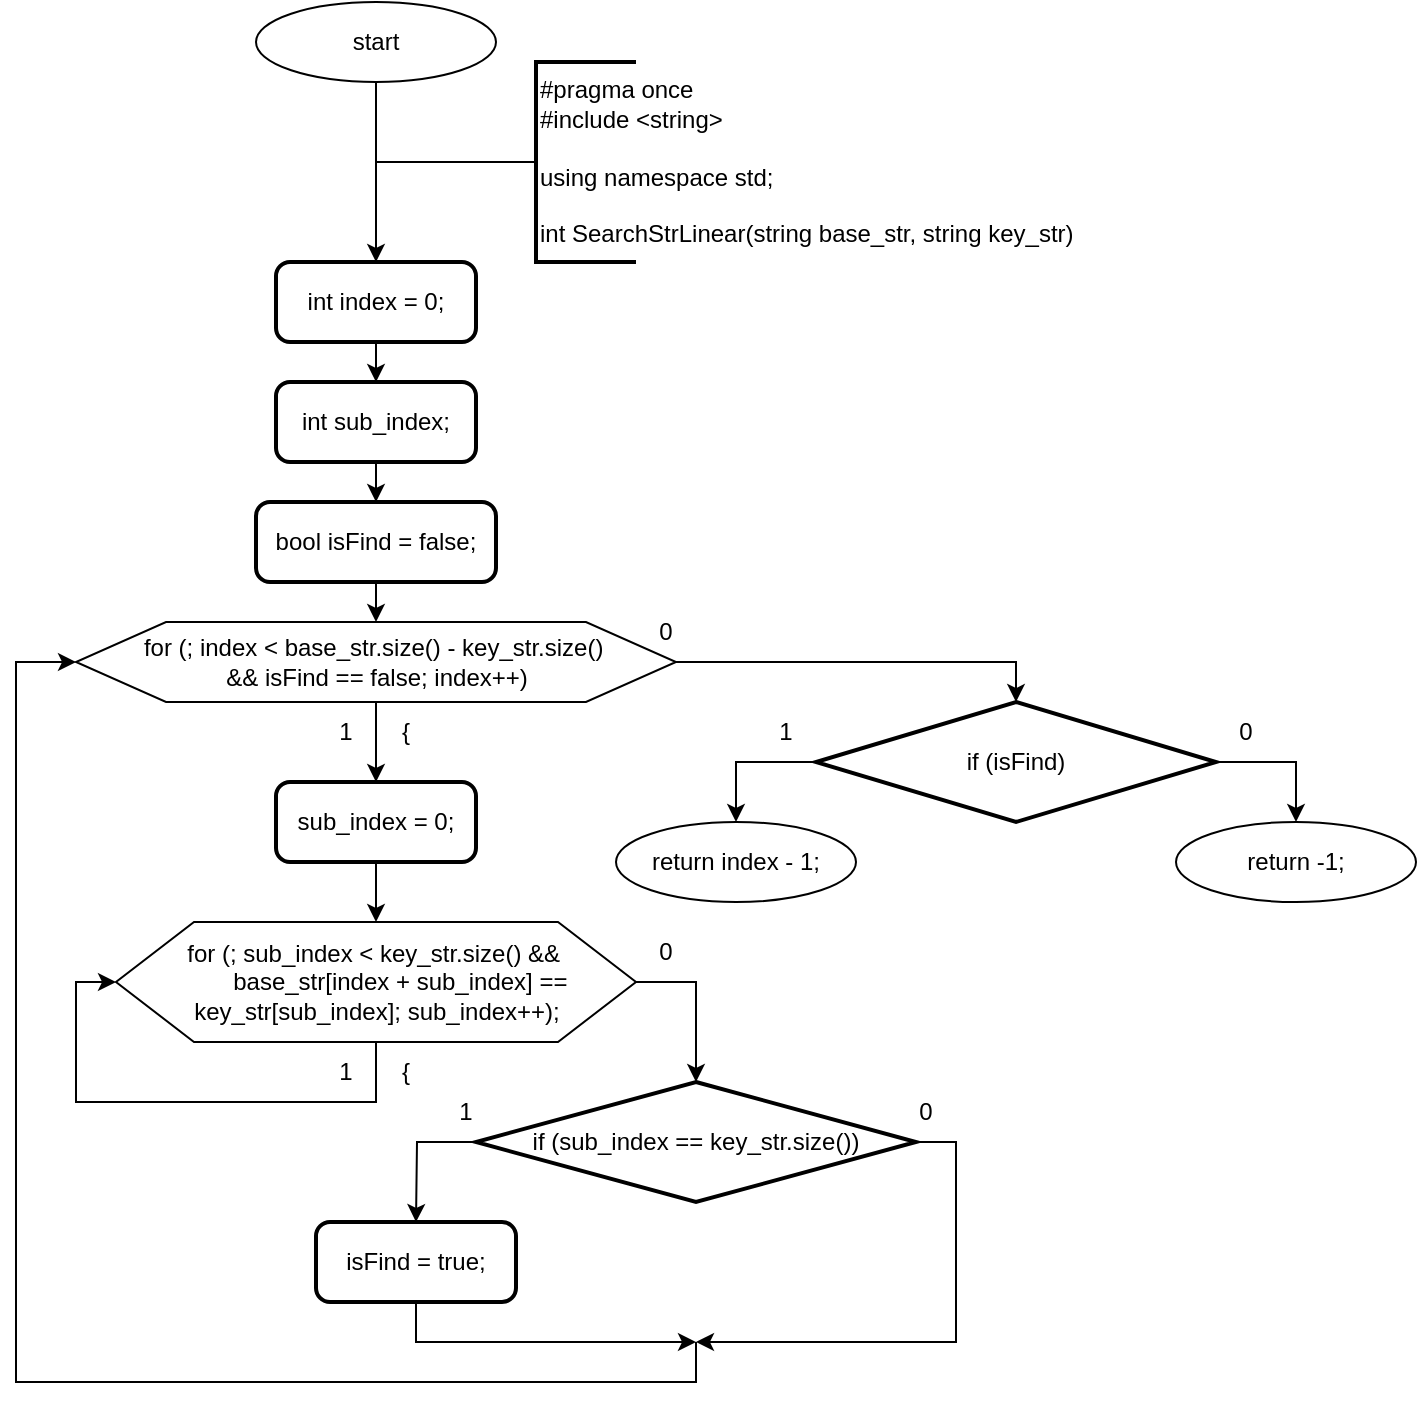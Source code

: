 <mxfile version="24.2.5" type="device">
  <diagram name="Страница — 1" id="CsGoHD_-_XRuskTxtpau">
    <mxGraphModel dx="712" dy="835" grid="1" gridSize="10" guides="1" tooltips="1" connect="1" arrows="1" fold="1" page="1" pageScale="1" pageWidth="827" pageHeight="1169" math="0" shadow="0">
      <root>
        <mxCell id="0" />
        <mxCell id="1" parent="0" />
        <mxCell id="EmalmwLNYDjL_cpvkeCh-1" value="start" style="ellipse;whiteSpace=wrap;html=1;" vertex="1" parent="1">
          <mxGeometry x="260" y="350" width="120" height="40" as="geometry" />
        </mxCell>
        <mxCell id="EmalmwLNYDjL_cpvkeCh-2" value="" style="endArrow=classic;html=1;rounded=0;labelBackgroundColor=default;strokeColor=default;align=center;verticalAlign=middle;fontFamily=Helvetica;fontSize=11;fontColor=default;shape=connector;edgeStyle=orthogonalEdgeStyle;exitX=0.5;exitY=1;exitDx=0;exitDy=0;" edge="1" source="EmalmwLNYDjL_cpvkeCh-1" parent="1">
          <mxGeometry width="50" height="50" relative="1" as="geometry">
            <mxPoint x="370.29" y="480" as="sourcePoint" />
            <mxPoint x="320" y="480" as="targetPoint" />
          </mxGeometry>
        </mxCell>
        <mxCell id="EmalmwLNYDjL_cpvkeCh-3" style="edgeStyle=orthogonalEdgeStyle;rounded=0;orthogonalLoop=1;jettySize=auto;html=1;exitX=0;exitY=0.5;exitDx=0;exitDy=0;exitPerimeter=0;endArrow=none;endFill=0;strokeWidth=1;" edge="1" source="EmalmwLNYDjL_cpvkeCh-4" parent="1">
          <mxGeometry relative="1" as="geometry">
            <mxPoint x="320" y="430" as="targetPoint" />
            <mxPoint x="380" y="440" as="sourcePoint" />
            <Array as="points">
              <mxPoint x="389" y="430" />
            </Array>
          </mxGeometry>
        </mxCell>
        <mxCell id="EmalmwLNYDjL_cpvkeCh-4" value="&lt;div&gt;#pragma once&lt;/div&gt;&lt;div&gt;#include &amp;lt;string&amp;gt;&lt;/div&gt;&lt;div&gt;&lt;br&gt;&lt;/div&gt;&lt;div&gt;using namespace std;&lt;/div&gt;&lt;div&gt;&lt;br&gt;&lt;/div&gt;&lt;div&gt;int SearchStrLinear(string base_str, string key_str)&lt;/div&gt;" style="strokeWidth=2;html=1;shape=mxgraph.flowchart.annotation_1;align=left;pointerEvents=1;" vertex="1" parent="1">
          <mxGeometry x="400" y="380" width="50" height="100" as="geometry" />
        </mxCell>
        <mxCell id="EmalmwLNYDjL_cpvkeCh-6" style="edgeStyle=orthogonalEdgeStyle;rounded=0;orthogonalLoop=1;jettySize=auto;html=1;exitX=0.5;exitY=1;exitDx=0;exitDy=0;" edge="1" parent="1" source="EmalmwLNYDjL_cpvkeCh-5" target="EmalmwLNYDjL_cpvkeCh-7">
          <mxGeometry relative="1" as="geometry">
            <mxPoint x="320" y="560" as="targetPoint" />
          </mxGeometry>
        </mxCell>
        <mxCell id="EmalmwLNYDjL_cpvkeCh-5" value="int index = 0;" style="rounded=1;whiteSpace=wrap;html=1;absoluteArcSize=1;arcSize=14;strokeWidth=2;" vertex="1" parent="1">
          <mxGeometry x="270" y="480" width="100" height="40" as="geometry" />
        </mxCell>
        <mxCell id="EmalmwLNYDjL_cpvkeCh-8" style="edgeStyle=orthogonalEdgeStyle;rounded=0;orthogonalLoop=1;jettySize=auto;html=1;exitX=0.5;exitY=1;exitDx=0;exitDy=0;" edge="1" parent="1" source="EmalmwLNYDjL_cpvkeCh-7" target="EmalmwLNYDjL_cpvkeCh-9">
          <mxGeometry relative="1" as="geometry">
            <mxPoint x="320" y="620" as="targetPoint" />
          </mxGeometry>
        </mxCell>
        <mxCell id="EmalmwLNYDjL_cpvkeCh-7" value="int sub_index;" style="rounded=1;whiteSpace=wrap;html=1;absoluteArcSize=1;arcSize=14;strokeWidth=2;" vertex="1" parent="1">
          <mxGeometry x="270" y="540" width="100" height="40" as="geometry" />
        </mxCell>
        <mxCell id="EmalmwLNYDjL_cpvkeCh-13" style="edgeStyle=orthogonalEdgeStyle;rounded=0;orthogonalLoop=1;jettySize=auto;html=1;exitX=0.5;exitY=1;exitDx=0;exitDy=0;" edge="1" parent="1" source="EmalmwLNYDjL_cpvkeCh-9">
          <mxGeometry relative="1" as="geometry">
            <mxPoint x="320" y="660" as="targetPoint" />
          </mxGeometry>
        </mxCell>
        <mxCell id="EmalmwLNYDjL_cpvkeCh-9" value="bool isFind = false;" style="rounded=1;whiteSpace=wrap;html=1;absoluteArcSize=1;arcSize=14;strokeWidth=2;" vertex="1" parent="1">
          <mxGeometry x="260" y="600" width="120" height="40" as="geometry" />
        </mxCell>
        <mxCell id="EmalmwLNYDjL_cpvkeCh-14" style="edgeStyle=orthogonalEdgeStyle;rounded=0;orthogonalLoop=1;jettySize=auto;html=1;exitX=0.5;exitY=1;exitDx=0;exitDy=0;" edge="1" source="EmalmwLNYDjL_cpvkeCh-16" parent="1">
          <mxGeometry relative="1" as="geometry">
            <mxPoint x="320" y="740" as="targetPoint" />
          </mxGeometry>
        </mxCell>
        <mxCell id="EmalmwLNYDjL_cpvkeCh-15" style="edgeStyle=orthogonalEdgeStyle;rounded=0;orthogonalLoop=1;jettySize=auto;html=1;exitX=1;exitY=0.5;exitDx=0;exitDy=0;entryX=0.5;entryY=0;entryDx=0;entryDy=0;entryPerimeter=0;" edge="1" source="EmalmwLNYDjL_cpvkeCh-16" parent="1" target="EmalmwLNYDjL_cpvkeCh-40">
          <mxGeometry relative="1" as="geometry">
            <mxPoint x="480" y="750" as="targetPoint" />
            <Array as="points">
              <mxPoint x="640" y="680" />
            </Array>
          </mxGeometry>
        </mxCell>
        <mxCell id="EmalmwLNYDjL_cpvkeCh-16" value="for (; index &amp;lt; base_str.size() - key_str.size()&amp;nbsp;&lt;div&gt;&amp;amp;&amp;amp; isFind == false; index++)&lt;/div&gt;" style="verticalLabelPosition=middle;verticalAlign=middle;html=1;shape=hexagon;perimeter=hexagonPerimeter2;arcSize=6;size=0.15;labelPosition=center;align=center;" vertex="1" parent="1">
          <mxGeometry x="170" y="660" width="300" height="40" as="geometry" />
        </mxCell>
        <mxCell id="EmalmwLNYDjL_cpvkeCh-17" value="1" style="text;html=1;strokeColor=none;fillColor=none;align=center;verticalAlign=middle;whiteSpace=wrap;rounded=0;" vertex="1" parent="1">
          <mxGeometry x="290" y="700" width="30" height="30" as="geometry" />
        </mxCell>
        <mxCell id="EmalmwLNYDjL_cpvkeCh-18" value="{" style="text;html=1;strokeColor=none;fillColor=none;align=center;verticalAlign=middle;whiteSpace=wrap;rounded=0;" vertex="1" parent="1">
          <mxGeometry x="320" y="700" width="30" height="30" as="geometry" />
        </mxCell>
        <mxCell id="EmalmwLNYDjL_cpvkeCh-19" value="0" style="text;html=1;strokeColor=none;fillColor=none;align=center;verticalAlign=middle;whiteSpace=wrap;rounded=0;" vertex="1" parent="1">
          <mxGeometry x="450" y="650" width="30" height="30" as="geometry" />
        </mxCell>
        <mxCell id="EmalmwLNYDjL_cpvkeCh-29" style="edgeStyle=orthogonalEdgeStyle;rounded=0;orthogonalLoop=1;jettySize=auto;html=1;exitX=0.5;exitY=1;exitDx=0;exitDy=0;entryX=0.5;entryY=0;entryDx=0;entryDy=0;" edge="1" parent="1" source="EmalmwLNYDjL_cpvkeCh-22" target="EmalmwLNYDjL_cpvkeCh-25">
          <mxGeometry relative="1" as="geometry" />
        </mxCell>
        <mxCell id="EmalmwLNYDjL_cpvkeCh-22" value="sub_index = 0;" style="rounded=1;whiteSpace=wrap;html=1;absoluteArcSize=1;arcSize=14;strokeWidth=2;" vertex="1" parent="1">
          <mxGeometry x="270" y="740" width="100" height="40" as="geometry" />
        </mxCell>
        <mxCell id="EmalmwLNYDjL_cpvkeCh-23" style="edgeStyle=orthogonalEdgeStyle;rounded=0;orthogonalLoop=1;jettySize=auto;html=1;exitX=0.5;exitY=1;exitDx=0;exitDy=0;entryX=0;entryY=0.5;entryDx=0;entryDy=0;" edge="1" source="EmalmwLNYDjL_cpvkeCh-25" parent="1" target="EmalmwLNYDjL_cpvkeCh-25">
          <mxGeometry relative="1" as="geometry">
            <mxPoint x="320" y="910" as="targetPoint" />
            <Array as="points">
              <mxPoint x="320" y="900" />
              <mxPoint x="170" y="900" />
              <mxPoint x="170" y="840" />
            </Array>
          </mxGeometry>
        </mxCell>
        <mxCell id="EmalmwLNYDjL_cpvkeCh-24" style="edgeStyle=orthogonalEdgeStyle;rounded=0;orthogonalLoop=1;jettySize=auto;html=1;exitX=1;exitY=0.5;exitDx=0;exitDy=0;" edge="1" source="EmalmwLNYDjL_cpvkeCh-25" parent="1">
          <mxGeometry relative="1" as="geometry">
            <mxPoint x="480" y="890" as="targetPoint" />
            <Array as="points">
              <mxPoint x="480" y="840" />
              <mxPoint x="480" y="880" />
            </Array>
          </mxGeometry>
        </mxCell>
        <mxCell id="EmalmwLNYDjL_cpvkeCh-25" value="&lt;div&gt;for (; sub_index &amp;lt; key_str.size() &amp;amp;&amp;amp;&amp;nbsp;&lt;/div&gt;&lt;div&gt;&lt;span style=&quot;white-space-collapse: collapse;&quot;&gt;&lt;span style=&quot;white-space-collapse: preserve;&quot;&gt;&#x9;&lt;/span&gt;base_str[index + sub_index] ==&amp;nbsp;&lt;/span&gt;&lt;/div&gt;&lt;div&gt;&lt;span style=&quot;white-space-collapse: collapse;&quot;&gt;key_str[sub_index]; sub_index++);&lt;/span&gt;&lt;/div&gt;" style="verticalLabelPosition=middle;verticalAlign=middle;html=1;shape=hexagon;perimeter=hexagonPerimeter2;arcSize=6;size=0.15;labelPosition=center;align=center;" vertex="1" parent="1">
          <mxGeometry x="190" y="810" width="260" height="60" as="geometry" />
        </mxCell>
        <mxCell id="EmalmwLNYDjL_cpvkeCh-26" value="1" style="text;html=1;strokeColor=none;fillColor=none;align=center;verticalAlign=middle;whiteSpace=wrap;rounded=0;" vertex="1" parent="1">
          <mxGeometry x="290" y="870" width="30" height="30" as="geometry" />
        </mxCell>
        <mxCell id="EmalmwLNYDjL_cpvkeCh-27" value="{" style="text;html=1;strokeColor=none;fillColor=none;align=center;verticalAlign=middle;whiteSpace=wrap;rounded=0;" vertex="1" parent="1">
          <mxGeometry x="320" y="870" width="30" height="30" as="geometry" />
        </mxCell>
        <mxCell id="EmalmwLNYDjL_cpvkeCh-28" value="0" style="text;html=1;strokeColor=none;fillColor=none;align=center;verticalAlign=middle;whiteSpace=wrap;rounded=0;" vertex="1" parent="1">
          <mxGeometry x="450" y="810" width="30" height="30" as="geometry" />
        </mxCell>
        <mxCell id="EmalmwLNYDjL_cpvkeCh-30" style="edgeStyle=orthogonalEdgeStyle;rounded=0;orthogonalLoop=1;jettySize=auto;html=1;exitX=0;exitY=0.5;exitDx=0;exitDy=0;exitPerimeter=0;" edge="1" source="EmalmwLNYDjL_cpvkeCh-32" parent="1">
          <mxGeometry relative="1" as="geometry">
            <mxPoint x="340" y="960" as="targetPoint" />
          </mxGeometry>
        </mxCell>
        <mxCell id="EmalmwLNYDjL_cpvkeCh-31" style="edgeStyle=orthogonalEdgeStyle;rounded=0;orthogonalLoop=1;jettySize=auto;html=1;exitX=1;exitY=0.5;exitDx=0;exitDy=0;exitPerimeter=0;" edge="1" source="EmalmwLNYDjL_cpvkeCh-32" parent="1">
          <mxGeometry relative="1" as="geometry">
            <mxPoint x="480" y="1020" as="targetPoint" />
            <Array as="points">
              <mxPoint x="610" y="920" />
              <mxPoint x="610" y="1020" />
            </Array>
          </mxGeometry>
        </mxCell>
        <mxCell id="EmalmwLNYDjL_cpvkeCh-32" value="if (sub_index == key_str.size())" style="strokeWidth=2;html=1;shape=mxgraph.flowchart.decision;whiteSpace=wrap;" vertex="1" parent="1">
          <mxGeometry x="370" y="890" width="220" height="60" as="geometry" />
        </mxCell>
        <mxCell id="EmalmwLNYDjL_cpvkeCh-33" value="1" style="text;html=1;strokeColor=none;fillColor=none;align=center;verticalAlign=middle;whiteSpace=wrap;rounded=0;" vertex="1" parent="1">
          <mxGeometry x="350" y="890" width="30" height="30" as="geometry" />
        </mxCell>
        <mxCell id="EmalmwLNYDjL_cpvkeCh-34" value="0" style="text;html=1;strokeColor=none;fillColor=none;align=center;verticalAlign=middle;whiteSpace=wrap;rounded=0;" vertex="1" parent="1">
          <mxGeometry x="580" y="890" width="30" height="30" as="geometry" />
        </mxCell>
        <mxCell id="EmalmwLNYDjL_cpvkeCh-36" style="edgeStyle=orthogonalEdgeStyle;rounded=0;orthogonalLoop=1;jettySize=auto;html=1;exitX=0.5;exitY=1;exitDx=0;exitDy=0;" edge="1" parent="1" source="EmalmwLNYDjL_cpvkeCh-35">
          <mxGeometry relative="1" as="geometry">
            <mxPoint x="480" y="1020" as="targetPoint" />
            <Array as="points">
              <mxPoint x="340" y="1020" />
            </Array>
          </mxGeometry>
        </mxCell>
        <mxCell id="EmalmwLNYDjL_cpvkeCh-35" value="isFind = true;" style="rounded=1;whiteSpace=wrap;html=1;absoluteArcSize=1;arcSize=14;strokeWidth=2;" vertex="1" parent="1">
          <mxGeometry x="290" y="960" width="100" height="40" as="geometry" />
        </mxCell>
        <mxCell id="EmalmwLNYDjL_cpvkeCh-37" value="" style="endArrow=classic;html=1;rounded=0;entryX=0;entryY=0.5;entryDx=0;entryDy=0;" edge="1" parent="1" target="EmalmwLNYDjL_cpvkeCh-16">
          <mxGeometry width="50" height="50" relative="1" as="geometry">
            <mxPoint x="480" y="1020" as="sourcePoint" />
            <mxPoint x="310.59" y="1010" as="targetPoint" />
            <Array as="points">
              <mxPoint x="480" y="1040" />
              <mxPoint x="140" y="1040" />
              <mxPoint x="140" y="680" />
            </Array>
          </mxGeometry>
        </mxCell>
        <mxCell id="EmalmwLNYDjL_cpvkeCh-38" style="edgeStyle=orthogonalEdgeStyle;rounded=0;orthogonalLoop=1;jettySize=auto;html=1;exitX=0;exitY=0.5;exitDx=0;exitDy=0;exitPerimeter=0;entryX=0.5;entryY=0;entryDx=0;entryDy=0;" edge="1" parent="1" source="EmalmwLNYDjL_cpvkeCh-40" target="EmalmwLNYDjL_cpvkeCh-43">
          <mxGeometry relative="1" as="geometry">
            <mxPoint x="500" y="770" as="targetPoint" />
          </mxGeometry>
        </mxCell>
        <mxCell id="EmalmwLNYDjL_cpvkeCh-39" style="edgeStyle=orthogonalEdgeStyle;rounded=0;orthogonalLoop=1;jettySize=auto;html=1;exitX=1;exitY=0.5;exitDx=0;exitDy=0;exitPerimeter=0;entryX=0.5;entryY=0;entryDx=0;entryDy=0;" edge="1" parent="1" source="EmalmwLNYDjL_cpvkeCh-40" target="EmalmwLNYDjL_cpvkeCh-44">
          <mxGeometry relative="1" as="geometry">
            <mxPoint x="780" y="770" as="targetPoint" />
          </mxGeometry>
        </mxCell>
        <mxCell id="EmalmwLNYDjL_cpvkeCh-40" value="if (isFind)" style="strokeWidth=2;html=1;shape=mxgraph.flowchart.decision;whiteSpace=wrap;" vertex="1" parent="1">
          <mxGeometry x="540" y="700" width="200" height="60" as="geometry" />
        </mxCell>
        <mxCell id="EmalmwLNYDjL_cpvkeCh-41" value="1" style="text;html=1;strokeColor=none;fillColor=none;align=center;verticalAlign=middle;whiteSpace=wrap;rounded=0;" vertex="1" parent="1">
          <mxGeometry x="510" y="700" width="30" height="30" as="geometry" />
        </mxCell>
        <mxCell id="EmalmwLNYDjL_cpvkeCh-42" value="0" style="text;html=1;strokeColor=none;fillColor=none;align=center;verticalAlign=middle;whiteSpace=wrap;rounded=0;" vertex="1" parent="1">
          <mxGeometry x="740" y="700" width="30" height="30" as="geometry" />
        </mxCell>
        <mxCell id="EmalmwLNYDjL_cpvkeCh-43" value="return index - 1;" style="ellipse;whiteSpace=wrap;html=1;" vertex="1" parent="1">
          <mxGeometry x="440" y="760" width="120" height="40" as="geometry" />
        </mxCell>
        <mxCell id="EmalmwLNYDjL_cpvkeCh-44" value="return -1;" style="ellipse;whiteSpace=wrap;html=1;" vertex="1" parent="1">
          <mxGeometry x="720" y="760" width="120" height="40" as="geometry" />
        </mxCell>
      </root>
    </mxGraphModel>
  </diagram>
</mxfile>
